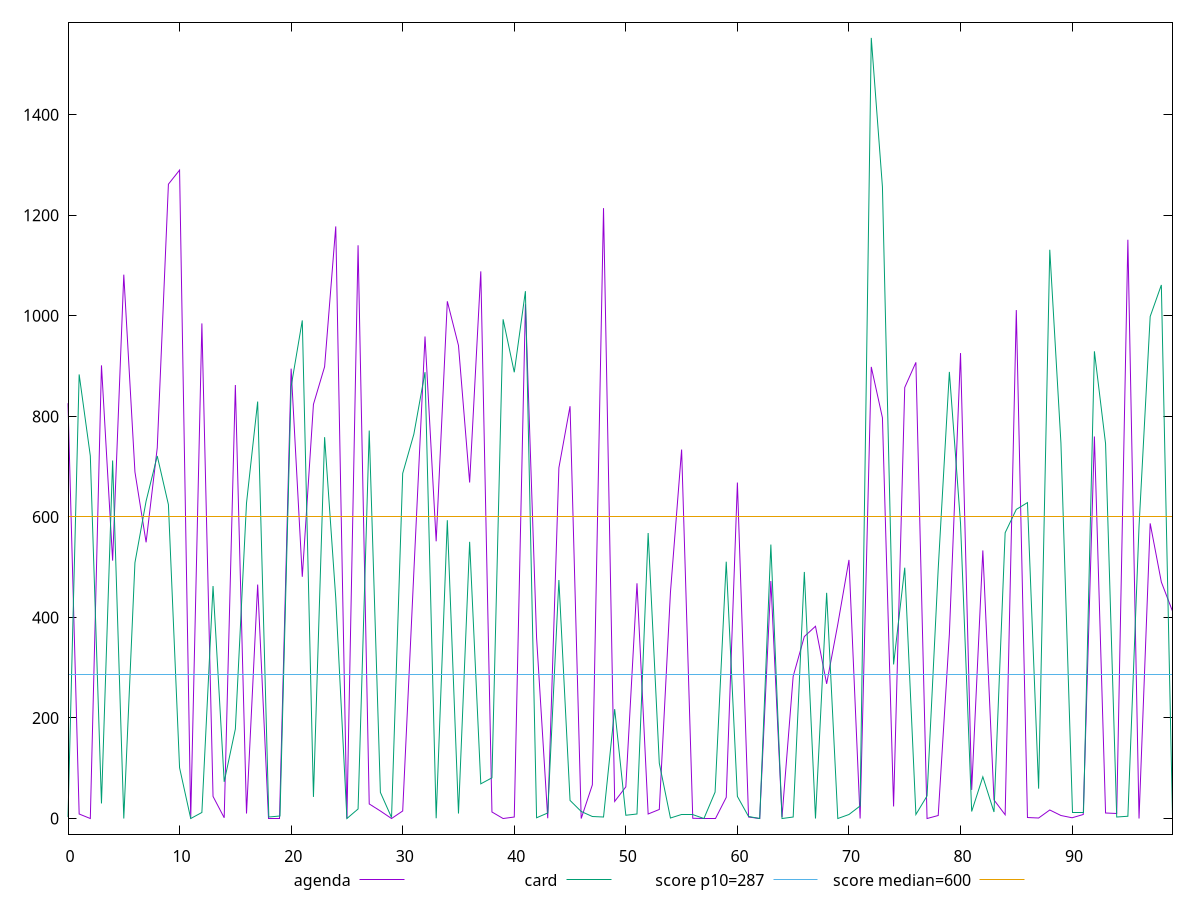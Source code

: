 reset

$agenda <<EOF
0 826.2684999999983
1 9
2 0
3 901.4999999999982
4 513
5 1082
6 689.5
7 549.4999999999999
8 737.5
9 1262
10 1290
11 0
12 985
13 44
14 1.5
15 862.5
16 10
17 465.5
18 0
19 0
20 895
21 481
22 824.0210000000006
23 898.8520000000017
24 1177.9815000000017
25 0
26 1140.5
27 29
28 14.999999999999886
29 0
30 15
31 490.6815000000006
32 959
33 551.5
34 1029
35 941.0000000000009
36 668.5
37 1088.522
38 12.999999999999886
39 0
40 3
41 1023.1050000000005
42 360.0000000000001
43 0.5
44 697.7205000000004
45 820.2445000000007
46 0
47 67
48 1214.299500000002
49 34
50 63
51 468
52 9
53 18
54 450
55 734
56 0.5
57 0
58 0
59 42
60 668.3455000000004
61 3
62 0
63 472.5
64 3
65 282.9999999999999
66 362
67 382.5
68 268
69 386.5
70 514.5
71 0
72 898.5
73 797.3629999999994
74 24
75 857.5
76 907.5
77 0
78 6.000000000000455
79 366.5720000000001
80 926
81 56.855500000000006
82 533.3240000000005
83 37
84 7.5
85 1011.5
86 2
87 0.9999999999998863
88 17
89 6
90 1.5
91 8
92 760.0334999999986
93 11
94 10
95 1151.5134999999998
96 0
97 587.186999999999
98 470.5
99 412.5
EOF

$card <<EOF
0 3
1 883.5
2 721.3774999999996
3 30
4 712.2674999999999
5 0
6 509
7 631.5
8 721.3009999999995
9 624.5
10 101
11 0
12 12
13 462.5
14 73
15 178
16 627.5
17 829.5
18 3
19 5
20 859.5
21 991
22 43
23 758.6495000000004
24 438.5
25 0
26 19
27 771.8724999999995
28 52
29 2
30 686.6175000000001
31 764.6450000000004
32 887.9999999999998
33 0.5
34 593.5
35 10
36 550.5
37 68.99999999999989
38 81
39 993.1964999999999
40 887.786
41 1049.1235000000015
42 1.5
43 11
44 474.5
45 36
46 14
47 4
48 2.9999999999998863
49 217.67899999999986
50 6.5
51 9
52 568
53 109.99999999999977
54 1
55 8
56 8
57 0
58 52.5
59 511
60 44
61 4
62 0
63 545
64 0
65 3
66 490.5
67 0
68 449
69 0
70 8
71 25
72 1553
73 1256.7560000000003
74 306.5
75 499
76 7.999999999999886
77 45
78 496.7540000000008
79 888.5
80 587.5
81 14
82 83
83 13
84 568.5
85 614.9859999999999
86 628.5000000000018
87 59.46399999999994
88 1131.5
89 747
90 12
91 12
92 929.5044999999991
93 745.9365000000007
94 3
95 4.5
96 581
97 998.731499999999
98 1061.5
99 3.9999999999998863
EOF

set key outside below
set xrange [0:99]
set yrange [-31.060000000000002:1584.06]
set trange [-31.060000000000002:1584.06]
set terminal svg size 640, 520 enhanced background rgb 'white'
set output "reports/report_00028_2021-02-24T12-49-42.674Z/total-blocking-time/comparison/line/1_vs_2.svg"

plot $agenda title "agenda" with line, \
     $card title "card" with line, \
     287 title "score p10=287", \
     600 title "score median=600"

reset

